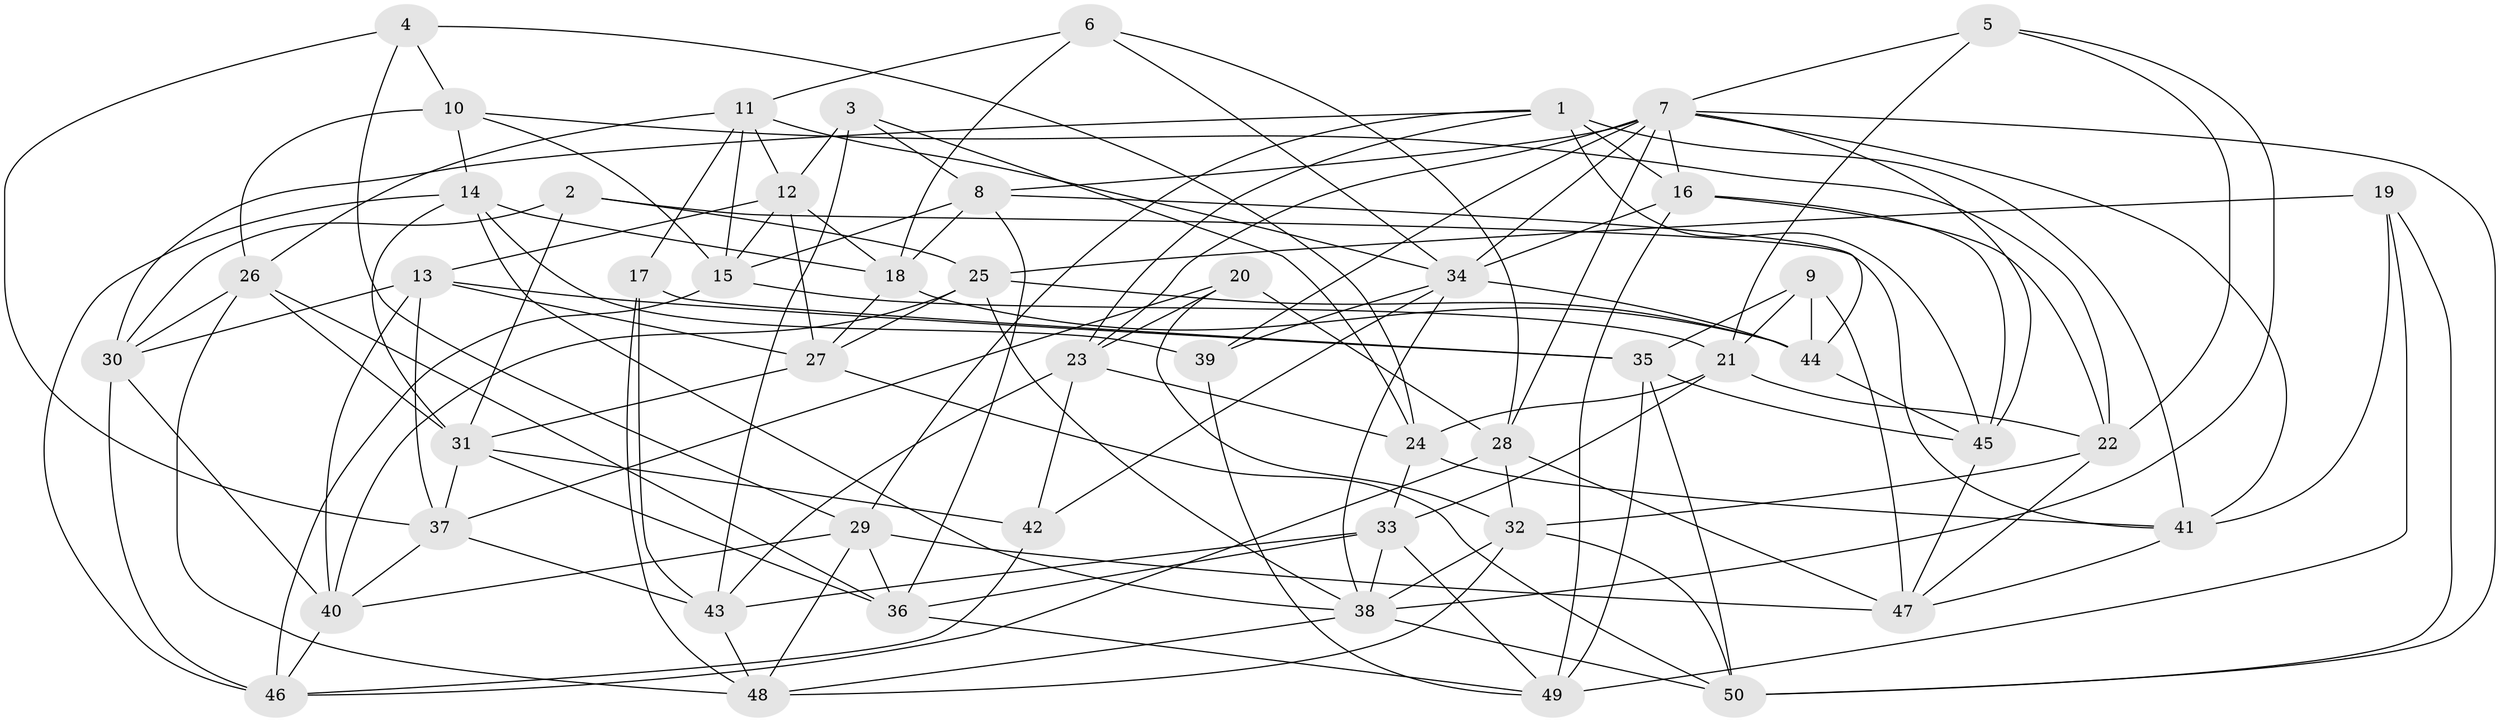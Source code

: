 // original degree distribution, {4: 1.0}
// Generated by graph-tools (version 1.1) at 2025/50/03/09/25 03:50:55]
// undirected, 50 vertices, 143 edges
graph export_dot {
graph [start="1"]
  node [color=gray90,style=filled];
  1;
  2;
  3;
  4;
  5;
  6;
  7;
  8;
  9;
  10;
  11;
  12;
  13;
  14;
  15;
  16;
  17;
  18;
  19;
  20;
  21;
  22;
  23;
  24;
  25;
  26;
  27;
  28;
  29;
  30;
  31;
  32;
  33;
  34;
  35;
  36;
  37;
  38;
  39;
  40;
  41;
  42;
  43;
  44;
  45;
  46;
  47;
  48;
  49;
  50;
  1 -- 16 [weight=1.0];
  1 -- 23 [weight=1.0];
  1 -- 29 [weight=1.0];
  1 -- 30 [weight=1.0];
  1 -- 41 [weight=1.0];
  1 -- 45 [weight=1.0];
  2 -- 25 [weight=1.0];
  2 -- 30 [weight=1.0];
  2 -- 31 [weight=1.0];
  2 -- 41 [weight=1.0];
  3 -- 8 [weight=1.0];
  3 -- 12 [weight=1.0];
  3 -- 24 [weight=1.0];
  3 -- 43 [weight=1.0];
  4 -- 10 [weight=1.0];
  4 -- 24 [weight=1.0];
  4 -- 29 [weight=1.0];
  4 -- 37 [weight=1.0];
  5 -- 7 [weight=1.0];
  5 -- 21 [weight=1.0];
  5 -- 22 [weight=1.0];
  5 -- 38 [weight=1.0];
  6 -- 11 [weight=1.0];
  6 -- 18 [weight=1.0];
  6 -- 28 [weight=1.0];
  6 -- 34 [weight=1.0];
  7 -- 8 [weight=1.0];
  7 -- 16 [weight=1.0];
  7 -- 23 [weight=1.0];
  7 -- 28 [weight=1.0];
  7 -- 34 [weight=1.0];
  7 -- 39 [weight=1.0];
  7 -- 41 [weight=1.0];
  7 -- 45 [weight=1.0];
  7 -- 50 [weight=1.0];
  8 -- 15 [weight=1.0];
  8 -- 18 [weight=1.0];
  8 -- 36 [weight=1.0];
  8 -- 44 [weight=1.0];
  9 -- 21 [weight=1.0];
  9 -- 35 [weight=1.0];
  9 -- 44 [weight=1.0];
  9 -- 47 [weight=1.0];
  10 -- 14 [weight=1.0];
  10 -- 15 [weight=1.0];
  10 -- 22 [weight=1.0];
  10 -- 26 [weight=2.0];
  11 -- 12 [weight=1.0];
  11 -- 15 [weight=1.0];
  11 -- 17 [weight=1.0];
  11 -- 26 [weight=1.0];
  11 -- 34 [weight=1.0];
  12 -- 13 [weight=1.0];
  12 -- 15 [weight=1.0];
  12 -- 18 [weight=1.0];
  12 -- 27 [weight=1.0];
  13 -- 27 [weight=1.0];
  13 -- 30 [weight=1.0];
  13 -- 35 [weight=1.0];
  13 -- 37 [weight=1.0];
  13 -- 40 [weight=1.0];
  14 -- 18 [weight=1.0];
  14 -- 31 [weight=1.0];
  14 -- 38 [weight=1.0];
  14 -- 39 [weight=1.0];
  14 -- 46 [weight=1.0];
  15 -- 21 [weight=1.0];
  15 -- 46 [weight=1.0];
  16 -- 22 [weight=1.0];
  16 -- 34 [weight=1.0];
  16 -- 45 [weight=1.0];
  16 -- 49 [weight=1.0];
  17 -- 35 [weight=1.0];
  17 -- 43 [weight=1.0];
  17 -- 48 [weight=1.0];
  18 -- 27 [weight=1.0];
  18 -- 44 [weight=1.0];
  19 -- 25 [weight=1.0];
  19 -- 41 [weight=1.0];
  19 -- 49 [weight=1.0];
  19 -- 50 [weight=1.0];
  20 -- 23 [weight=1.0];
  20 -- 28 [weight=1.0];
  20 -- 32 [weight=1.0];
  20 -- 37 [weight=1.0];
  21 -- 22 [weight=1.0];
  21 -- 24 [weight=1.0];
  21 -- 33 [weight=1.0];
  22 -- 32 [weight=1.0];
  22 -- 47 [weight=1.0];
  23 -- 24 [weight=1.0];
  23 -- 42 [weight=1.0];
  23 -- 43 [weight=1.0];
  24 -- 33 [weight=1.0];
  24 -- 41 [weight=1.0];
  25 -- 27 [weight=1.0];
  25 -- 38 [weight=1.0];
  25 -- 40 [weight=1.0];
  25 -- 44 [weight=1.0];
  26 -- 30 [weight=1.0];
  26 -- 31 [weight=2.0];
  26 -- 36 [weight=1.0];
  26 -- 48 [weight=1.0];
  27 -- 31 [weight=1.0];
  27 -- 50 [weight=1.0];
  28 -- 32 [weight=1.0];
  28 -- 46 [weight=1.0];
  28 -- 47 [weight=1.0];
  29 -- 36 [weight=1.0];
  29 -- 40 [weight=1.0];
  29 -- 47 [weight=1.0];
  29 -- 48 [weight=1.0];
  30 -- 40 [weight=1.0];
  30 -- 46 [weight=1.0];
  31 -- 36 [weight=1.0];
  31 -- 37 [weight=1.0];
  31 -- 42 [weight=1.0];
  32 -- 38 [weight=1.0];
  32 -- 48 [weight=1.0];
  32 -- 50 [weight=1.0];
  33 -- 36 [weight=1.0];
  33 -- 38 [weight=1.0];
  33 -- 43 [weight=1.0];
  33 -- 49 [weight=1.0];
  34 -- 38 [weight=1.0];
  34 -- 39 [weight=1.0];
  34 -- 42 [weight=1.0];
  34 -- 44 [weight=1.0];
  35 -- 45 [weight=1.0];
  35 -- 49 [weight=1.0];
  35 -- 50 [weight=1.0];
  36 -- 49 [weight=1.0];
  37 -- 40 [weight=1.0];
  37 -- 43 [weight=1.0];
  38 -- 48 [weight=1.0];
  38 -- 50 [weight=1.0];
  39 -- 49 [weight=1.0];
  40 -- 46 [weight=1.0];
  41 -- 47 [weight=1.0];
  42 -- 46 [weight=1.0];
  43 -- 48 [weight=1.0];
  44 -- 45 [weight=1.0];
  45 -- 47 [weight=1.0];
}
